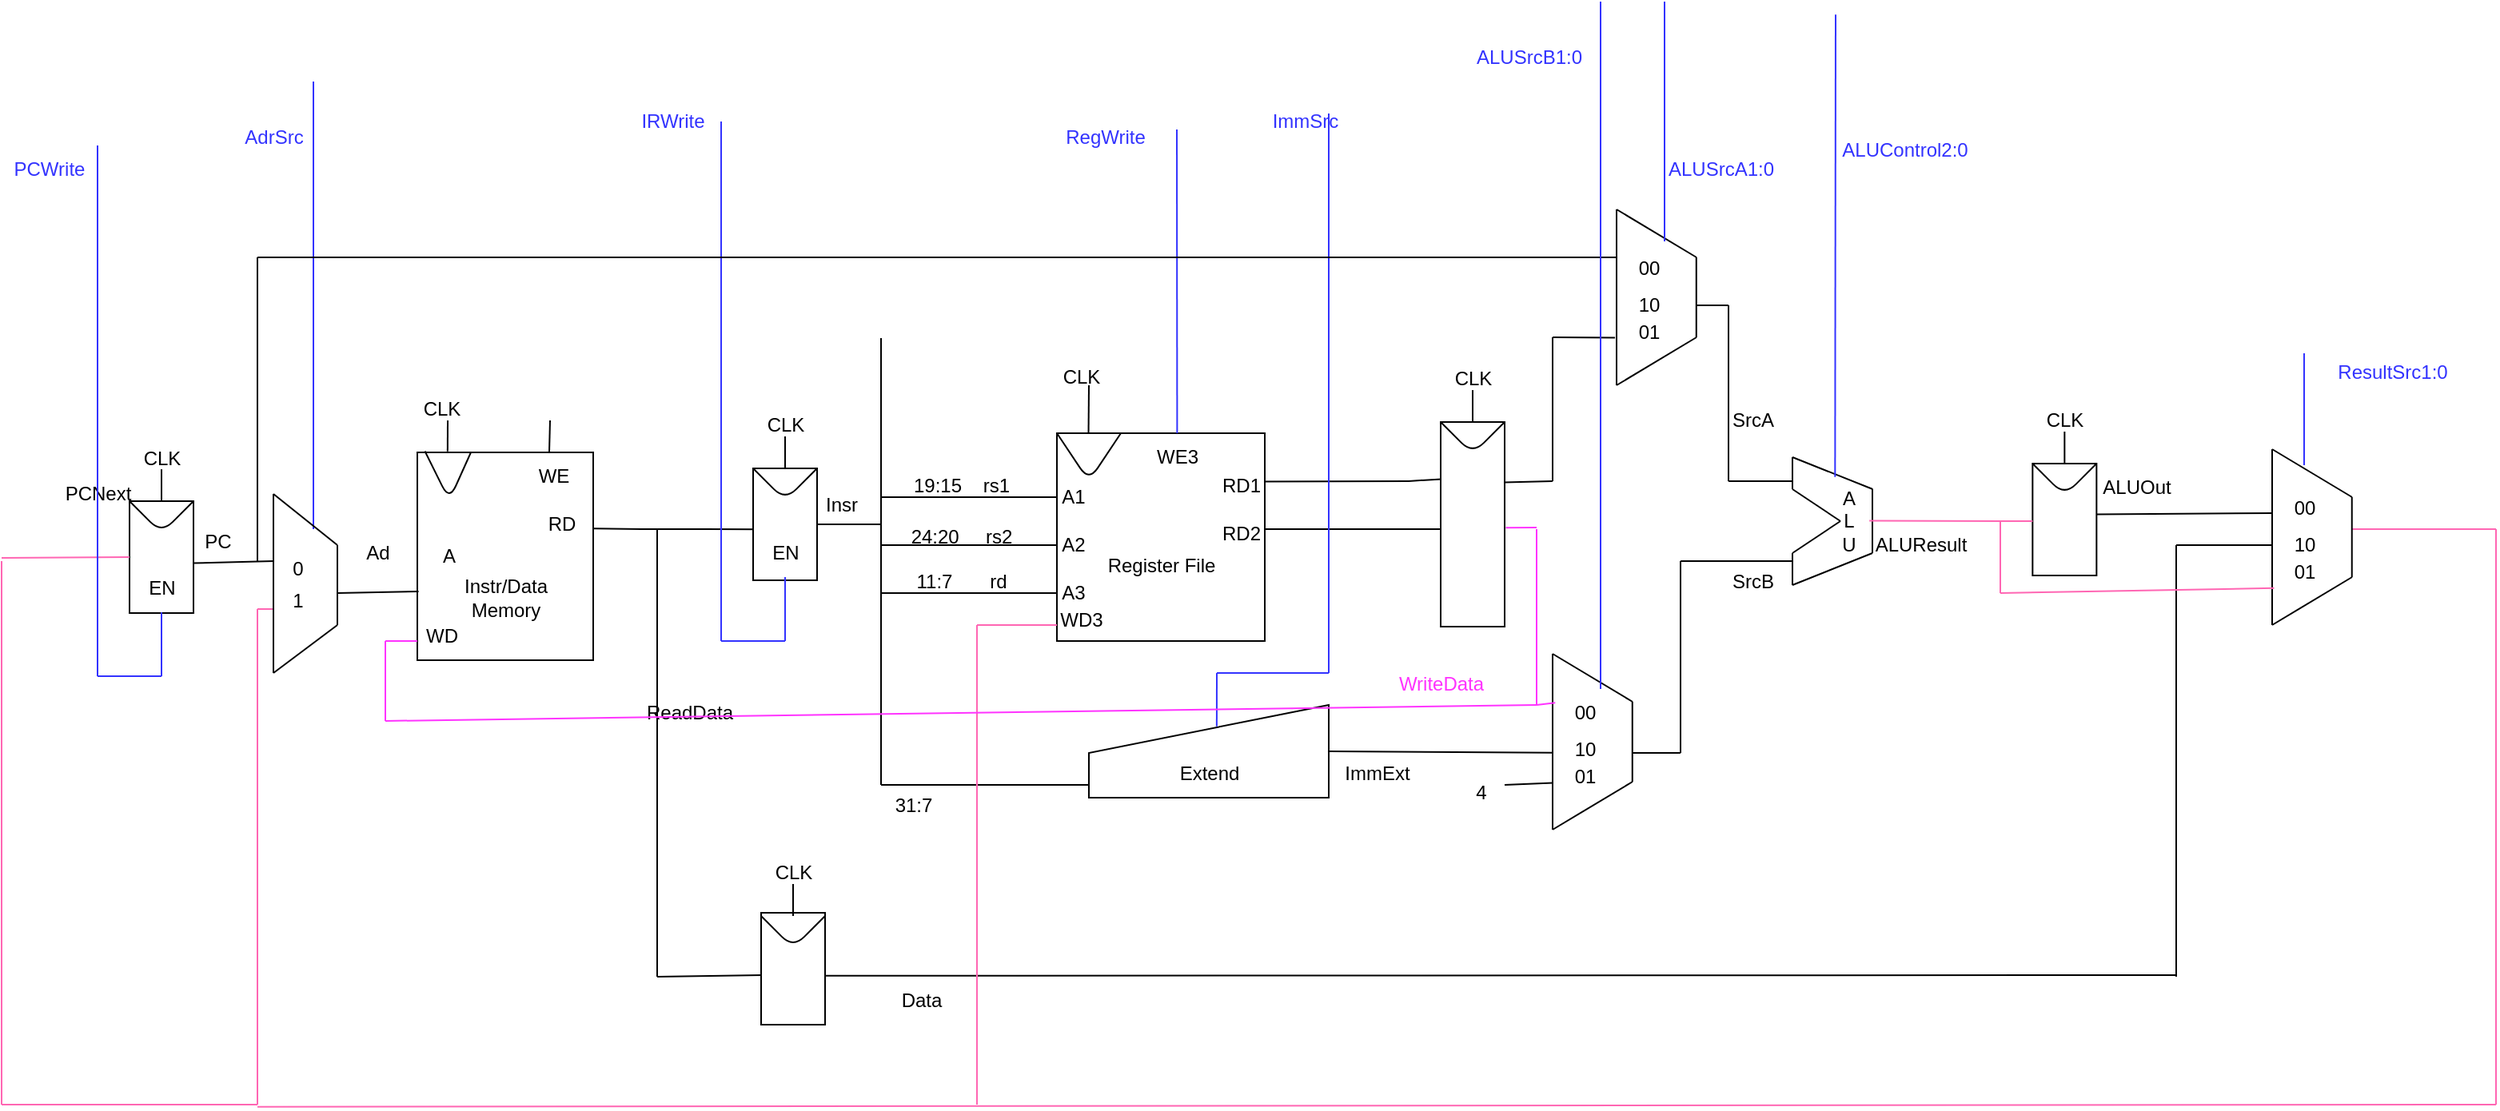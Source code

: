 <mxfile>
    <diagram id="Dt0hZbPaQ6XRZD3gzdZd" name="Page-1">
        <mxGraphModel dx="1212" dy="264" grid="1" gridSize="10" guides="1" tooltips="1" connect="1" arrows="1" fold="1" page="1" pageScale="1" pageWidth="850" pageHeight="1100" math="0" shadow="0" adaptiveColors="auto">
            <root>
                <mxCell id="0"/>
                <mxCell id="1" parent="0"/>
                <mxCell id="107" value="" style="endArrow=none;html=1;" edge="1" parent="1">
                    <mxGeometry width="50" height="50" relative="1" as="geometry">
                        <mxPoint x="350" y="640" as="sourcePoint"/>
                        <mxPoint x="350" y="360.47" as="targetPoint"/>
                    </mxGeometry>
                </mxCell>
                <mxCell id="33" value="" style="whiteSpace=wrap;html=1;aspect=fixed;container=0;" vertex="1" parent="1">
                    <mxGeometry x="460" y="420" width="130" height="130" as="geometry"/>
                </mxCell>
                <mxCell id="35" value="" style="endArrow=none;html=1;" edge="1" parent="1" source="33">
                    <mxGeometry width="50" height="50" relative="1" as="geometry">
                        <mxPoint x="450" y="470" as="sourcePoint"/>
                        <mxPoint x="500" y="420" as="targetPoint"/>
                    </mxGeometry>
                </mxCell>
                <mxCell id="36" value="" style="endArrow=none;html=1;exitX=0;exitY=0;exitDx=0;exitDy=0;" edge="1" parent="1" source="33">
                    <mxGeometry width="50" height="50" relative="1" as="geometry">
                        <mxPoint x="510" y="370" as="sourcePoint"/>
                        <mxPoint x="500" y="420" as="targetPoint"/>
                        <Array as="points">
                            <mxPoint x="480" y="450"/>
                        </Array>
                    </mxGeometry>
                </mxCell>
                <mxCell id="38" value="" style="endArrow=none;html=1;entryX=0.152;entryY=-0.001;entryDx=0;entryDy=0;entryPerimeter=0;" edge="1" parent="1" target="33">
                    <mxGeometry width="50" height="50" relative="1" as="geometry">
                        <mxPoint x="480" y="390" as="sourcePoint"/>
                        <mxPoint x="480" y="410" as="targetPoint"/>
                    </mxGeometry>
                </mxCell>
                <mxCell id="39" value="CLK" style="text;html=1;align=center;verticalAlign=middle;resizable=0;points=[];autosize=1;strokeColor=none;fillColor=none;container=0;" vertex="1" parent="1">
                    <mxGeometry x="450" y="370" width="50" height="30" as="geometry"/>
                </mxCell>
                <mxCell id="40" value="WE3" style="text;html=1;align=center;verticalAlign=middle;resizable=0;points=[];autosize=1;strokeColor=none;fillColor=none;container=0;" vertex="1" parent="1">
                    <mxGeometry x="510" y="420" width="50" height="30" as="geometry"/>
                </mxCell>
                <mxCell id="41" value="" style="endArrow=none;html=1;exitX=0.504;exitY=0;exitDx=0;exitDy=0;exitPerimeter=0;strokeColor=#3333FF;" edge="1" parent="1" source="40">
                    <mxGeometry width="50" height="50" relative="1" as="geometry">
                        <mxPoint x="530" y="440" as="sourcePoint"/>
                        <mxPoint x="535" y="230" as="targetPoint"/>
                    </mxGeometry>
                </mxCell>
                <mxCell id="42" value="" style="endArrow=none;html=1;entryX=0;entryY=0.523;entryDx=0;entryDy=0;entryPerimeter=0;" edge="1" parent="1" target="147">
                    <mxGeometry width="50" height="50" relative="1" as="geometry">
                        <mxPoint x="590" y="480" as="sourcePoint"/>
                        <mxPoint x="610" y="480" as="targetPoint"/>
                    </mxGeometry>
                </mxCell>
                <mxCell id="43" value="" style="endArrow=none;html=1;entryX=0.998;entryY=0.233;entryDx=0;entryDy=0;entryPerimeter=0;" edge="1" parent="1" target="33">
                    <mxGeometry width="50" height="50" relative="1" as="geometry">
                        <mxPoint x="680" y="450" as="sourcePoint"/>
                        <mxPoint x="580" y="430" as="targetPoint"/>
                    </mxGeometry>
                </mxCell>
                <mxCell id="44" value="RD1" style="text;html=1;align=center;verticalAlign=middle;resizable=0;points=[];autosize=1;strokeColor=none;fillColor=none;container=0;" vertex="1" parent="1">
                    <mxGeometry x="550" y="438" width="50" height="30" as="geometry"/>
                </mxCell>
                <mxCell id="45" value="RD2" style="text;html=1;align=center;verticalAlign=middle;resizable=0;points=[];autosize=1;strokeColor=none;fillColor=none;container=0;" vertex="1" parent="1">
                    <mxGeometry x="550" y="468" width="50" height="30" as="geometry"/>
                </mxCell>
                <mxCell id="46" value="Register File" style="text;html=1;align=center;verticalAlign=middle;resizable=0;points=[];autosize=1;strokeColor=none;fillColor=none;container=0;" vertex="1" parent="1">
                    <mxGeometry x="480" y="488" width="90" height="30" as="geometry"/>
                </mxCell>
                <mxCell id="47" value="" style="endArrow=none;html=1;entryX=-0.002;entryY=0.308;entryDx=0;entryDy=0;entryPerimeter=0;" edge="1" parent="1" target="33">
                    <mxGeometry width="50" height="50" relative="1" as="geometry">
                        <mxPoint x="350" y="460" as="sourcePoint"/>
                        <mxPoint x="450" y="470" as="targetPoint"/>
                    </mxGeometry>
                </mxCell>
                <mxCell id="48" value="" style="endArrow=none;html=1;" edge="1" parent="1">
                    <mxGeometry width="50" height="50" relative="1" as="geometry">
                        <mxPoint x="350" y="490" as="sourcePoint"/>
                        <mxPoint x="460" y="490" as="targetPoint"/>
                    </mxGeometry>
                </mxCell>
                <mxCell id="49" value="" style="endArrow=none;html=1;entryX=0;entryY=0.769;entryDx=0;entryDy=0;entryPerimeter=0;" edge="1" parent="1" target="33">
                    <mxGeometry width="50" height="50" relative="1" as="geometry">
                        <mxPoint x="350" y="520" as="sourcePoint"/>
                        <mxPoint x="450" y="470" as="targetPoint"/>
                    </mxGeometry>
                </mxCell>
                <mxCell id="50" value="" style="endArrow=none;html=1;strokeColor=#FF66B3;" edge="1" parent="1">
                    <mxGeometry width="50" height="50" relative="1" as="geometry">
                        <mxPoint x="410" y="540" as="sourcePoint"/>
                        <mxPoint x="460" y="540" as="targetPoint"/>
                    </mxGeometry>
                </mxCell>
                <mxCell id="51" value="A1" style="text;html=1;align=center;verticalAlign=middle;resizable=0;points=[];autosize=1;strokeColor=none;fillColor=none;container=0;" vertex="1" parent="1">
                    <mxGeometry x="450" y="445" width="40" height="30" as="geometry"/>
                </mxCell>
                <mxCell id="52" value="A2" style="text;html=1;align=center;verticalAlign=middle;resizable=0;points=[];autosize=1;strokeColor=none;fillColor=none;container=0;" vertex="1" parent="1">
                    <mxGeometry x="450" y="475" width="40" height="30" as="geometry"/>
                </mxCell>
                <mxCell id="53" value="A3" style="text;html=1;align=center;verticalAlign=middle;resizable=0;points=[];autosize=1;strokeColor=none;fillColor=none;container=0;" vertex="1" parent="1">
                    <mxGeometry x="450" y="505" width="40" height="30" as="geometry"/>
                </mxCell>
                <mxCell id="54" value="WD3" style="text;html=1;align=center;verticalAlign=middle;resizable=0;points=[];autosize=1;strokeColor=none;fillColor=none;container=0;" vertex="1" parent="1">
                    <mxGeometry x="450" y="522" width="50" height="30" as="geometry"/>
                </mxCell>
                <mxCell id="130" value="19:15&amp;nbsp; &amp;nbsp; rs1" style="text;html=1;align=center;verticalAlign=middle;resizable=0;points=[];autosize=1;strokeColor=none;fillColor=none;" vertex="1" parent="1">
                    <mxGeometry x="360" y="438" width="80" height="30" as="geometry"/>
                </mxCell>
                <mxCell id="134" value="" style="endArrow=none;html=1;" edge="1" parent="1">
                    <mxGeometry width="50" height="50" relative="1" as="geometry">
                        <mxPoint x="350" y="640" as="sourcePoint"/>
                        <mxPoint x="480" y="640" as="targetPoint"/>
                    </mxGeometry>
                </mxCell>
                <mxCell id="135" value="31:7" style="text;html=1;align=center;verticalAlign=middle;resizable=0;points=[];autosize=1;strokeColor=none;fillColor=none;" vertex="1" parent="1">
                    <mxGeometry x="345" y="638" width="50" height="30" as="geometry"/>
                </mxCell>
                <mxCell id="136" value="" style="shape=manualInput;whiteSpace=wrap;html=1;" vertex="1" parent="1">
                    <mxGeometry x="480" y="590" width="150" height="58" as="geometry"/>
                </mxCell>
                <mxCell id="137" value="Extend" style="text;html=1;align=center;verticalAlign=middle;resizable=0;points=[];autosize=1;strokeColor=none;fillColor=none;" vertex="1" parent="1">
                    <mxGeometry x="525" y="618" width="60" height="30" as="geometry"/>
                </mxCell>
                <mxCell id="138" value="" style="endArrow=none;html=1;exitX=0.533;exitY=0.231;exitDx=0;exitDy=0;exitPerimeter=0;strokeColor=#3333FF;" edge="1" parent="1" source="136">
                    <mxGeometry width="50" height="50" relative="1" as="geometry">
                        <mxPoint x="580" y="640" as="sourcePoint"/>
                        <mxPoint x="560" y="570" as="targetPoint"/>
                    </mxGeometry>
                </mxCell>
                <mxCell id="139" value="" style="endArrow=none;html=1;strokeColor=#3333FF;" edge="1" parent="1">
                    <mxGeometry width="50" height="50" relative="1" as="geometry">
                        <mxPoint x="560" y="570" as="sourcePoint"/>
                        <mxPoint x="630" y="570" as="targetPoint"/>
                    </mxGeometry>
                </mxCell>
                <mxCell id="140" value="" style="endArrow=none;html=1;strokeColor=#3333FF;" edge="1" parent="1">
                    <mxGeometry width="50" height="50" relative="1" as="geometry">
                        <mxPoint x="630" y="570" as="sourcePoint"/>
                        <mxPoint x="630" y="220" as="targetPoint"/>
                    </mxGeometry>
                </mxCell>
                <mxCell id="141" value="&lt;font style=&quot;color: rgb(51, 51, 255);&quot;&gt;ImmSrc&lt;/font&gt;" style="text;html=1;align=center;verticalAlign=middle;resizable=0;points=[];autosize=1;strokeColor=none;fillColor=none;" vertex="1" parent="1">
                    <mxGeometry x="585" y="210" width="60" height="30" as="geometry"/>
                </mxCell>
                <mxCell id="142" value="" style="endArrow=none;html=1;entryX=1;entryY=0.5;entryDx=0;entryDy=0;exitX=0.003;exitY=0.562;exitDx=0;exitDy=0;exitPerimeter=0;" edge="1" parent="1" source="269" target="136">
                    <mxGeometry width="50" height="50" relative="1" as="geometry">
                        <mxPoint x="740" y="620" as="sourcePoint"/>
                        <mxPoint x="620" y="600" as="targetPoint"/>
                    </mxGeometry>
                </mxCell>
                <mxCell id="143" value="ImmExt" style="text;html=1;align=center;verticalAlign=middle;resizable=0;points=[];autosize=1;strokeColor=none;fillColor=none;" vertex="1" parent="1">
                    <mxGeometry x="630" y="618" width="60" height="30" as="geometry"/>
                </mxCell>
                <mxCell id="103" value="" style="endArrow=none;html=1;" edge="1" parent="1">
                    <mxGeometry width="50" height="50" relative="1" as="geometry">
                        <mxPoint x="200" y="480" as="sourcePoint"/>
                        <mxPoint x="240" y="480" as="targetPoint"/>
                    </mxGeometry>
                </mxCell>
                <mxCell id="155" value="" style="endArrow=none;html=1;" edge="1" parent="1">
                    <mxGeometry width="50" height="50" relative="1" as="geometry">
                        <mxPoint x="850" y="620" as="sourcePoint"/>
                        <mxPoint x="850" y="500" as="targetPoint"/>
                    </mxGeometry>
                </mxCell>
                <mxCell id="156" value="" style="endArrow=none;html=1;" edge="1" parent="1">
                    <mxGeometry width="50" height="50" relative="1" as="geometry">
                        <mxPoint x="850" y="500" as="sourcePoint"/>
                        <mxPoint x="920" y="500" as="targetPoint"/>
                    </mxGeometry>
                </mxCell>
                <mxCell id="157" value="SrcB" style="text;html=1;align=center;verticalAlign=middle;resizable=0;points=[];autosize=1;strokeColor=none;fillColor=none;" vertex="1" parent="1">
                    <mxGeometry x="870" y="498" width="50" height="30" as="geometry"/>
                </mxCell>
                <mxCell id="158" value="SrcA" style="text;html=1;align=center;verticalAlign=middle;resizable=0;points=[];autosize=1;strokeColor=none;fillColor=none;" vertex="1" parent="1">
                    <mxGeometry x="870" y="397" width="50" height="30" as="geometry"/>
                </mxCell>
                <mxCell id="168" value="" style="group" vertex="1" connectable="0" parent="1">
                    <mxGeometry x="920" y="435" width="50.178" height="80" as="geometry"/>
                </mxCell>
                <mxCell id="159" value="" style="endArrow=none;html=1;" edge="1" parent="168">
                    <mxGeometry width="50" height="50" relative="1" as="geometry">
                        <mxPoint y="20" as="sourcePoint"/>
                        <mxPoint as="targetPoint"/>
                    </mxGeometry>
                </mxCell>
                <mxCell id="160" value="" style="endArrow=none;html=1;" edge="1" parent="168">
                    <mxGeometry width="50" height="50" relative="1" as="geometry">
                        <mxPoint y="80" as="sourcePoint"/>
                        <mxPoint y="60" as="targetPoint"/>
                    </mxGeometry>
                </mxCell>
                <mxCell id="162" value="" style="endArrow=none;html=1;" edge="1" parent="168">
                    <mxGeometry width="50" height="50" relative="1" as="geometry">
                        <mxPoint x="30" y="40" as="sourcePoint"/>
                        <mxPoint y="20" as="targetPoint"/>
                    </mxGeometry>
                </mxCell>
                <mxCell id="163" value="" style="endArrow=none;html=1;" edge="1" parent="168">
                    <mxGeometry width="50" height="50" relative="1" as="geometry">
                        <mxPoint y="60" as="sourcePoint"/>
                        <mxPoint x="30" y="40" as="targetPoint"/>
                    </mxGeometry>
                </mxCell>
                <mxCell id="164" value="" style="endArrow=none;html=1;" edge="1" parent="168">
                    <mxGeometry width="50" height="50" relative="1" as="geometry">
                        <mxPoint x="50" y="60" as="sourcePoint"/>
                        <mxPoint x="50" y="20" as="targetPoint"/>
                    </mxGeometry>
                </mxCell>
                <mxCell id="165" value="" style="endArrow=none;html=1;" edge="1" parent="168">
                    <mxGeometry width="50" height="50" relative="1" as="geometry">
                        <mxPoint as="sourcePoint"/>
                        <mxPoint x="50.178" y="20" as="targetPoint"/>
                    </mxGeometry>
                </mxCell>
                <mxCell id="166" value="" style="endArrow=none;html=1;" edge="1" parent="168">
                    <mxGeometry width="50" height="50" relative="1" as="geometry">
                        <mxPoint y="80" as="sourcePoint"/>
                        <mxPoint x="50" y="60" as="targetPoint"/>
                    </mxGeometry>
                </mxCell>
                <mxCell id="167" value="A&lt;div&gt;L&lt;/div&gt;&lt;div&gt;U&lt;/div&gt;" style="text;html=1;align=center;verticalAlign=middle;resizable=0;points=[];autosize=1;strokeColor=none;fillColor=none;" vertex="1" parent="168">
                    <mxGeometry x="20" y="10" width="30" height="60" as="geometry"/>
                </mxCell>
                <mxCell id="169" value="" style="endArrow=none;html=1;exitX=0.936;exitY=0.496;exitDx=0;exitDy=0;exitPerimeter=0;strokeColor=#FF66B3;" edge="1" parent="1" source="167">
                    <mxGeometry width="50" height="50" relative="1" as="geometry">
                        <mxPoint x="960" y="510" as="sourcePoint"/>
                        <mxPoint x="1050" y="475" as="targetPoint"/>
                    </mxGeometry>
                </mxCell>
                <mxCell id="170" value="ALUResult" style="text;html=1;align=center;verticalAlign=middle;resizable=0;points=[];autosize=1;strokeColor=none;fillColor=none;" vertex="1" parent="1">
                    <mxGeometry x="960" y="475" width="80" height="30" as="geometry"/>
                </mxCell>
                <mxCell id="172" value="" style="rounded=0;whiteSpace=wrap;html=1;" vertex="1" parent="1">
                    <mxGeometry x="1070.18" y="439" width="40" height="70" as="geometry"/>
                </mxCell>
                <mxCell id="173" value="" style="endArrow=none;html=1;exitX=0;exitY=0;exitDx=0;exitDy=0;entryX=1;entryY=0;entryDx=0;entryDy=0;" edge="1" parent="1" source="172" target="172">
                    <mxGeometry width="50" height="50" relative="1" as="geometry">
                        <mxPoint x="1080.18" y="449" as="sourcePoint"/>
                        <mxPoint x="1130.18" y="399" as="targetPoint"/>
                        <Array as="points">
                            <mxPoint x="1090.18" y="459"/>
                        </Array>
                    </mxGeometry>
                </mxCell>
                <mxCell id="174" value="" style="endArrow=none;html=1;entryX=0.5;entryY=0;entryDx=0;entryDy=0;" edge="1" parent="1" target="172">
                    <mxGeometry width="50" height="50" relative="1" as="geometry">
                        <mxPoint x="1090.18" y="419" as="sourcePoint"/>
                        <mxPoint x="1070.18" y="419" as="targetPoint"/>
                    </mxGeometry>
                </mxCell>
                <mxCell id="175" value="CLK" style="text;html=1;align=center;verticalAlign=middle;resizable=0;points=[];autosize=1;strokeColor=none;fillColor=none;" vertex="1" parent="1">
                    <mxGeometry x="1065.18" y="397" width="50" height="30" as="geometry"/>
                </mxCell>
                <mxCell id="176" value="" style="endArrow=none;html=1;entryX=0.016;entryY=0.533;entryDx=0;entryDy=0;entryPerimeter=0;strokeColor=#FF66B3;" edge="1" parent="1">
                    <mxGeometry width="50" height="50" relative="1" as="geometry">
                        <mxPoint x="1048" y="475" as="sourcePoint"/>
                        <mxPoint x="1070.18" y="474.99" as="targetPoint"/>
                    </mxGeometry>
                </mxCell>
                <mxCell id="177" value="" style="endArrow=none;html=1;exitX=1.008;exitY=0.453;exitDx=0;exitDy=0;exitPerimeter=0;" edge="1" parent="1" source="172">
                    <mxGeometry width="50" height="50" relative="1" as="geometry">
                        <mxPoint x="1050" y="530" as="sourcePoint"/>
                        <mxPoint x="1220" y="470" as="targetPoint"/>
                    </mxGeometry>
                </mxCell>
                <mxCell id="178" value="ALUOut" style="text;html=1;align=center;verticalAlign=middle;resizable=0;points=[];autosize=1;strokeColor=none;fillColor=none;" vertex="1" parent="1">
                    <mxGeometry x="1100" y="439" width="70" height="30" as="geometry"/>
                </mxCell>
                <mxCell id="2" value="" style="rounded=0;whiteSpace=wrap;html=1;" vertex="1" parent="1">
                    <mxGeometry x="60" y="432" width="110" height="130" as="geometry"/>
                </mxCell>
                <mxCell id="14" value="WD" style="text;html=1;align=center;verticalAlign=middle;resizable=0;points=[];autosize=1;strokeColor=none;fillColor=none;" vertex="1" parent="1">
                    <mxGeometry x="55" y="532" width="40" height="30" as="geometry"/>
                </mxCell>
                <mxCell id="5" value="" style="endArrow=none;html=1;exitX=0.043;exitY=-0.006;exitDx=0;exitDy=0;entryX=0.304;entryY=0.001;entryDx=0;entryDy=0;exitPerimeter=0;entryPerimeter=0;" edge="1" parent="1" source="2" target="2">
                    <mxGeometry width="50" height="50" relative="1" as="geometry">
                        <mxPoint x="110" y="512" as="sourcePoint"/>
                        <mxPoint x="160" y="462" as="targetPoint"/>
                        <Array as="points">
                            <mxPoint x="80" y="462"/>
                        </Array>
                    </mxGeometry>
                </mxCell>
                <mxCell id="22" value="" style="rounded=0;whiteSpace=wrap;html=1;" vertex="1" parent="1">
                    <mxGeometry x="-120" y="462.5" width="40" height="70" as="geometry"/>
                </mxCell>
                <mxCell id="23" value="" style="endArrow=none;html=1;exitX=0;exitY=0;exitDx=0;exitDy=0;entryX=1;entryY=0;entryDx=0;entryDy=0;" edge="1" parent="1" source="22" target="22">
                    <mxGeometry width="50" height="50" relative="1" as="geometry">
                        <mxPoint x="-110" y="472.5" as="sourcePoint"/>
                        <mxPoint x="-60" y="422.5" as="targetPoint"/>
                        <Array as="points">
                            <mxPoint x="-100" y="482.5"/>
                        </Array>
                    </mxGeometry>
                </mxCell>
                <mxCell id="24" value="" style="endArrow=none;html=1;entryX=0.5;entryY=0;entryDx=0;entryDy=0;" edge="1" parent="1" target="22">
                    <mxGeometry width="50" height="50" relative="1" as="geometry">
                        <mxPoint x="-100" y="442.5" as="sourcePoint"/>
                        <mxPoint x="-120" y="442.5" as="targetPoint"/>
                    </mxGeometry>
                </mxCell>
                <mxCell id="25" value="CLK" style="text;html=1;align=center;verticalAlign=middle;resizable=0;points=[];autosize=1;strokeColor=none;fillColor=none;" vertex="1" parent="1">
                    <mxGeometry x="-125" y="420.5" width="50" height="30" as="geometry"/>
                </mxCell>
                <mxCell id="28" value="" style="endArrow=none;html=1;entryX=0;entryY=0.5;entryDx=0;entryDy=0;strokeColor=#FF66B3;" edge="1" parent="1" target="22">
                    <mxGeometry width="50" height="50" relative="1" as="geometry">
                        <mxPoint x="-200" y="498" as="sourcePoint"/>
                        <mxPoint x="-120" y="442.5" as="targetPoint"/>
                    </mxGeometry>
                </mxCell>
                <mxCell id="29" value="PCNext" style="text;html=1;align=center;verticalAlign=middle;resizable=0;points=[];autosize=1;strokeColor=none;fillColor=none;" vertex="1" parent="1">
                    <mxGeometry x="-170" y="442.5" width="60" height="30" as="geometry"/>
                </mxCell>
                <mxCell id="30" value="" style="endArrow=none;html=1;exitX=0.128;exitY=0.96;exitDx=0;exitDy=0;exitPerimeter=0;" edge="1" parent="1" source="31">
                    <mxGeometry width="50" height="50" relative="1" as="geometry">
                        <mxPoint x="-140" y="512.5" as="sourcePoint"/>
                        <mxPoint x="-30" y="500" as="targetPoint"/>
                    </mxGeometry>
                </mxCell>
                <mxCell id="31" value="PC" style="text;html=1;align=center;verticalAlign=middle;resizable=0;points=[];autosize=1;strokeColor=none;fillColor=none;" vertex="1" parent="1">
                    <mxGeometry x="-85" y="472.5" width="40" height="30" as="geometry"/>
                </mxCell>
                <mxCell id="6" value="" style="endArrow=none;html=1;exitX=0.172;exitY=-0.005;exitDx=0;exitDy=0;exitPerimeter=0;" edge="1" parent="1" source="2">
                    <mxGeometry width="50" height="50" relative="1" as="geometry">
                        <mxPoint x="110" y="472" as="sourcePoint"/>
                        <mxPoint x="79" y="412" as="targetPoint"/>
                    </mxGeometry>
                </mxCell>
                <mxCell id="7" value="CLK" style="text;html=1;align=center;verticalAlign=middle;resizable=0;points=[];autosize=1;strokeColor=none;fillColor=none;" vertex="1" parent="1">
                    <mxGeometry x="50" y="390" width="50" height="30" as="geometry"/>
                </mxCell>
                <mxCell id="10" value="" style="endArrow=none;html=1;exitX=0.007;exitY=0.669;exitDx=0;exitDy=0;exitPerimeter=0;" edge="1" parent="1" source="2">
                    <mxGeometry width="50" height="50" relative="1" as="geometry">
                        <mxPoint x="71" y="500" as="sourcePoint"/>
                        <mxPoint x="10" y="520" as="targetPoint"/>
                    </mxGeometry>
                </mxCell>
                <mxCell id="12" value="A" style="text;html=1;align=center;verticalAlign=middle;whiteSpace=wrap;rounded=0;" vertex="1" parent="1">
                    <mxGeometry x="50" y="482" width="60" height="30" as="geometry"/>
                </mxCell>
                <mxCell id="13" value="Instr/Data&lt;div&gt;Memory&lt;/div&gt;" style="text;html=1;align=center;verticalAlign=middle;resizable=0;points=[];autosize=1;strokeColor=none;fillColor=none;" vertex="1" parent="1">
                    <mxGeometry x="75" y="502.5" width="80" height="40" as="geometry"/>
                </mxCell>
                <mxCell id="15" value="" style="endArrow=none;html=1;strokeColor=#FF33FF;" edge="1" parent="1">
                    <mxGeometry width="50" height="50" relative="1" as="geometry">
                        <mxPoint x="60" y="550" as="sourcePoint"/>
                        <mxPoint x="40" y="550" as="targetPoint"/>
                    </mxGeometry>
                </mxCell>
                <mxCell id="16" value="RD" style="text;html=1;align=center;verticalAlign=middle;resizable=0;points=[];autosize=1;strokeColor=none;fillColor=none;" vertex="1" parent="1">
                    <mxGeometry x="130" y="462" width="40" height="30" as="geometry"/>
                </mxCell>
                <mxCell id="17" value="" style="endArrow=none;html=1;entryX=1.009;entryY=0.586;entryDx=0;entryDy=0;entryPerimeter=0;" edge="1" parent="1" target="16">
                    <mxGeometry width="50" height="50" relative="1" as="geometry">
                        <mxPoint x="200" y="480" as="sourcePoint"/>
                        <mxPoint x="130" y="482" as="targetPoint"/>
                    </mxGeometry>
                </mxCell>
                <mxCell id="18" value="" style="endArrow=none;html=1;entryX=0.75;entryY=0;entryDx=0;entryDy=0;" edge="1" parent="1" target="2">
                    <mxGeometry width="50" height="50" relative="1" as="geometry">
                        <mxPoint x="143" y="412" as="sourcePoint"/>
                        <mxPoint x="130" y="422" as="targetPoint"/>
                    </mxGeometry>
                </mxCell>
                <mxCell id="19" value="WE" style="text;html=1;align=center;verticalAlign=middle;resizable=0;points=[];autosize=1;strokeColor=none;fillColor=none;" vertex="1" parent="1">
                    <mxGeometry x="125" y="432" width="40" height="30" as="geometry"/>
                </mxCell>
                <mxCell id="190" value="" style="endArrow=none;html=1;strokeColor=#FF66B3;" edge="1" parent="1">
                    <mxGeometry width="50" height="50" relative="1" as="geometry">
                        <mxPoint x="-40" y="841.333" as="sourcePoint"/>
                        <mxPoint x="1360" y="840" as="targetPoint"/>
                    </mxGeometry>
                </mxCell>
                <mxCell id="191" value="" style="endArrow=none;html=1;strokeColor=#FF66B3;" edge="1" parent="1">
                    <mxGeometry width="50" height="50" relative="1" as="geometry">
                        <mxPoint x="-40" y="840" as="sourcePoint"/>
                        <mxPoint x="-40" y="530" as="targetPoint"/>
                    </mxGeometry>
                </mxCell>
                <mxCell id="192" value="" style="endArrow=none;html=1;strokeColor=#FF66B3;" edge="1" parent="1">
                    <mxGeometry width="50" height="50" relative="1" as="geometry">
                        <mxPoint x="-40" y="530" as="sourcePoint"/>
                        <mxPoint x="-30" y="530" as="targetPoint"/>
                    </mxGeometry>
                </mxCell>
                <mxCell id="193" value="Ad" style="text;html=1;align=center;verticalAlign=middle;resizable=0;points=[];autosize=1;strokeColor=none;fillColor=none;" vertex="1" parent="1">
                    <mxGeometry x="15" y="480" width="40" height="30" as="geometry"/>
                </mxCell>
                <mxCell id="194" value="" style="endArrow=none;html=1;strokeColor=#3333FF;" edge="1" parent="1">
                    <mxGeometry width="50" height="50" relative="1" as="geometry">
                        <mxPoint x="-5" y="480" as="sourcePoint"/>
                        <mxPoint x="-5" y="200" as="targetPoint"/>
                    </mxGeometry>
                </mxCell>
                <mxCell id="197" value="&lt;font style=&quot;color: rgb(51, 51, 255);&quot;&gt;AdrSrc&lt;/font&gt;" style="text;html=1;align=center;verticalAlign=middle;resizable=0;points=[];autosize=1;strokeColor=none;fillColor=none;" vertex="1" parent="1">
                    <mxGeometry x="-60" y="220" width="60" height="30" as="geometry"/>
                </mxCell>
                <mxCell id="198" value="" style="endArrow=none;html=1;" edge="1" parent="1">
                    <mxGeometry width="50" height="50" relative="1" as="geometry">
                        <mxPoint x="210" y="760" as="sourcePoint"/>
                        <mxPoint x="210" y="480" as="targetPoint"/>
                    </mxGeometry>
                </mxCell>
                <mxCell id="199" value="ReadData" style="text;html=1;align=center;verticalAlign=middle;resizable=0;points=[];autosize=1;strokeColor=none;fillColor=none;" vertex="1" parent="1">
                    <mxGeometry x="190" y="580" width="80" height="30" as="geometry"/>
                </mxCell>
                <mxCell id="200" value="" style="endArrow=none;html=1;entryX=0.02;entryY=0.558;entryDx=0;entryDy=0;entryPerimeter=0;" edge="1" parent="1" target="201">
                    <mxGeometry width="50" height="50" relative="1" as="geometry">
                        <mxPoint x="210" y="760" as="sourcePoint"/>
                        <mxPoint x="250" y="630" as="targetPoint"/>
                    </mxGeometry>
                </mxCell>
                <mxCell id="201" value="" style="rounded=0;whiteSpace=wrap;html=1;" vertex="1" parent="1">
                    <mxGeometry x="275" y="720" width="40" height="70" as="geometry"/>
                </mxCell>
                <mxCell id="202" value="" style="endArrow=none;html=1;exitX=0;exitY=0;exitDx=0;exitDy=0;entryX=1;entryY=0;entryDx=0;entryDy=0;" edge="1" parent="1">
                    <mxGeometry width="50" height="50" relative="1" as="geometry">
                        <mxPoint x="275" y="722" as="sourcePoint"/>
                        <mxPoint x="315" y="722" as="targetPoint"/>
                        <Array as="points">
                            <mxPoint x="295" y="742"/>
                        </Array>
                    </mxGeometry>
                </mxCell>
                <mxCell id="84" value="CLK" style="text;html=1;align=center;verticalAlign=middle;resizable=0;points=[];autosize=1;strokeColor=none;fillColor=none;" vertex="1" parent="1">
                    <mxGeometry x="265" y="400" width="50" height="30" as="geometry"/>
                </mxCell>
                <mxCell id="81" value="" style="rounded=0;whiteSpace=wrap;html=1;" vertex="1" parent="1">
                    <mxGeometry x="270" y="442" width="40" height="70" as="geometry"/>
                </mxCell>
                <mxCell id="82" value="" style="endArrow=none;html=1;exitX=0;exitY=0;exitDx=0;exitDy=0;entryX=1;entryY=0;entryDx=0;entryDy=0;" edge="1" parent="1" source="81" target="81">
                    <mxGeometry width="50" height="50" relative="1" as="geometry">
                        <mxPoint x="280" y="452" as="sourcePoint"/>
                        <mxPoint x="330" y="402" as="targetPoint"/>
                        <Array as="points">
                            <mxPoint x="290" y="462"/>
                        </Array>
                    </mxGeometry>
                </mxCell>
                <mxCell id="83" value="" style="endArrow=none;html=1;entryX=0.5;entryY=0;entryDx=0;entryDy=0;" edge="1" parent="1" target="81">
                    <mxGeometry width="50" height="50" relative="1" as="geometry">
                        <mxPoint x="290" y="422" as="sourcePoint"/>
                        <mxPoint x="270" y="422" as="targetPoint"/>
                    </mxGeometry>
                </mxCell>
                <mxCell id="85" value="" style="endArrow=none;html=1;entryX=0.008;entryY=0.544;entryDx=0;entryDy=0;entryPerimeter=0;" edge="1" parent="1" target="81">
                    <mxGeometry width="50" height="50" relative="1" as="geometry">
                        <mxPoint x="240" y="480" as="sourcePoint"/>
                        <mxPoint x="270" y="422" as="targetPoint"/>
                    </mxGeometry>
                </mxCell>
                <mxCell id="87" value="" style="endArrow=none;html=1;exitX=1;exitY=0.5;exitDx=0;exitDy=0;" edge="1" parent="1" source="81">
                    <mxGeometry width="50" height="50" relative="1" as="geometry">
                        <mxPoint x="250" y="492" as="sourcePoint"/>
                        <mxPoint x="350" y="477" as="targetPoint"/>
                    </mxGeometry>
                </mxCell>
                <mxCell id="88" value="Insr" style="text;html=1;align=center;verticalAlign=middle;resizable=0;points=[];autosize=1;strokeColor=none;fillColor=none;" vertex="1" parent="1">
                    <mxGeometry x="305" y="450" width="40" height="30" as="geometry"/>
                </mxCell>
                <mxCell id="89" value="EN" style="text;html=1;align=center;verticalAlign=middle;resizable=0;points=[];autosize=1;strokeColor=none;fillColor=none;" vertex="1" parent="1">
                    <mxGeometry x="270" y="480" width="40" height="30" as="geometry"/>
                </mxCell>
                <mxCell id="92" value="" style="endArrow=none;html=1;strokeColor=#3333FF;" edge="1" parent="1">
                    <mxGeometry width="50" height="50" relative="1" as="geometry">
                        <mxPoint x="290" y="550" as="sourcePoint"/>
                        <mxPoint x="250" y="550" as="targetPoint"/>
                    </mxGeometry>
                </mxCell>
                <mxCell id="93" value="" style="endArrow=none;html=1;fillColor=#3399FF;strokeColor=#3333FF;" edge="1" parent="1">
                    <mxGeometry width="50" height="50" relative="1" as="geometry">
                        <mxPoint x="290" y="550" as="sourcePoint"/>
                        <mxPoint x="290" y="510" as="targetPoint"/>
                    </mxGeometry>
                </mxCell>
                <mxCell id="95" value="" style="endArrow=none;html=1;strokeColor=#3333FF;entryX=1;entryY=0.5;entryDx=0;entryDy=0;" edge="1" parent="1" target="100">
                    <mxGeometry width="50" height="50" relative="1" as="geometry">
                        <mxPoint x="250" y="550" as="sourcePoint"/>
                        <mxPoint x="250" y="420" as="targetPoint"/>
                    </mxGeometry>
                </mxCell>
                <mxCell id="100" value="&lt;font style=&quot;color: rgb(51, 51, 255);&quot;&gt;IRWrite&lt;/font&gt;" style="text;html=1;align=center;verticalAlign=middle;whiteSpace=wrap;rounded=0;" vertex="1" parent="1">
                    <mxGeometry x="190" y="210" width="60" height="30" as="geometry"/>
                </mxCell>
                <mxCell id="204" value="CLK" style="text;html=1;align=center;verticalAlign=middle;resizable=0;points=[];autosize=1;strokeColor=none;fillColor=none;" vertex="1" parent="1">
                    <mxGeometry x="270" y="680" width="50" height="30" as="geometry"/>
                </mxCell>
                <mxCell id="205" value="" style="endArrow=none;html=1;entryX=0.5;entryY=0;entryDx=0;entryDy=0;" edge="1" parent="1">
                    <mxGeometry width="50" height="50" relative="1" as="geometry">
                        <mxPoint x="295" y="702" as="sourcePoint"/>
                        <mxPoint x="295" y="722" as="targetPoint"/>
                    </mxGeometry>
                </mxCell>
                <mxCell id="206" value="" style="endArrow=none;html=1;exitX=1.003;exitY=0.563;exitDx=0;exitDy=0;exitPerimeter=0;" edge="1" parent="1" source="201">
                    <mxGeometry width="50" height="50" relative="1" as="geometry">
                        <mxPoint x="230" y="660" as="sourcePoint"/>
                        <mxPoint x="1160" y="759" as="targetPoint"/>
                    </mxGeometry>
                </mxCell>
                <mxCell id="207" value="Data" style="text;html=1;align=center;verticalAlign=middle;resizable=0;points=[];autosize=1;strokeColor=none;fillColor=none;" vertex="1" parent="1">
                    <mxGeometry x="350" y="760" width="50" height="30" as="geometry"/>
                </mxCell>
                <mxCell id="216" value="" style="endArrow=none;html=1;" edge="1" parent="1">
                    <mxGeometry width="50" height="50" relative="1" as="geometry">
                        <mxPoint x="1160" y="760" as="sourcePoint"/>
                        <mxPoint x="1160" y="490" as="targetPoint"/>
                    </mxGeometry>
                </mxCell>
                <mxCell id="217" value="" style="endArrow=none;html=1;" edge="1" parent="1">
                    <mxGeometry width="50" height="50" relative="1" as="geometry">
                        <mxPoint x="1160" y="490" as="sourcePoint"/>
                        <mxPoint x="1220" y="490" as="targetPoint"/>
                    </mxGeometry>
                </mxCell>
                <mxCell id="218" value="" style="endArrow=none;html=1;strokeColor=#FF66B3;" edge="1" parent="1">
                    <mxGeometry width="50" height="50" relative="1" as="geometry">
                        <mxPoint x="1360" y="480" as="sourcePoint"/>
                        <mxPoint x="1360" y="840" as="targetPoint"/>
                    </mxGeometry>
                </mxCell>
                <mxCell id="219" value="" style="endArrow=none;html=1;strokeColor=#FF66B3;" edge="1" parent="1">
                    <mxGeometry width="50" height="50" relative="1" as="geometry">
                        <mxPoint x="1270" y="480" as="sourcePoint"/>
                        <mxPoint x="1360" y="480" as="targetPoint"/>
                    </mxGeometry>
                </mxCell>
                <mxCell id="220" value="" style="endArrow=none;html=1;strokeColor=#3333FF;" edge="1" parent="1">
                    <mxGeometry width="50" height="50" relative="1" as="geometry">
                        <mxPoint x="1240" y="440" as="sourcePoint"/>
                        <mxPoint x="1240" y="370" as="targetPoint"/>
                    </mxGeometry>
                </mxCell>
                <mxCell id="222" value="&lt;font style=&quot;color: rgb(51, 51, 255);&quot;&gt;ResultSrc1:0&lt;/font&gt;" style="text;html=1;align=center;verticalAlign=middle;resizable=0;points=[];autosize=1;strokeColor=none;fillColor=none;" vertex="1" parent="1">
                    <mxGeometry x="1250" y="367" width="90" height="30" as="geometry"/>
                </mxCell>
                <mxCell id="223" value="&lt;font style=&quot;color: rgb(51, 51, 255);&quot;&gt;RegWrite&lt;/font&gt;" style="text;html=1;align=center;verticalAlign=middle;resizable=0;points=[];autosize=1;strokeColor=none;fillColor=none;" vertex="1" parent="1">
                    <mxGeometry x="455" y="220" width="70" height="30" as="geometry"/>
                </mxCell>
                <mxCell id="224" value="" style="endArrow=none;html=1;strokeColor=#FF66B3;shadow=0;" edge="1" parent="1">
                    <mxGeometry width="50" height="50" relative="1" as="geometry">
                        <mxPoint x="410" y="840" as="sourcePoint"/>
                        <mxPoint x="410" y="540" as="targetPoint"/>
                    </mxGeometry>
                </mxCell>
                <mxCell id="228" value="11:7&amp;nbsp; &amp;nbsp; &amp;nbsp; &amp;nbsp;rd" style="text;html=1;align=center;verticalAlign=middle;resizable=0;points=[];autosize=1;strokeColor=none;fillColor=none;" vertex="1" parent="1">
                    <mxGeometry x="360" y="498" width="80" height="30" as="geometry"/>
                </mxCell>
                <mxCell id="182" value="" style="endArrow=none;html=1;" edge="1" parent="1">
                    <mxGeometry width="50" height="50" relative="1" as="geometry">
                        <mxPoint x="10" y="540" as="sourcePoint"/>
                        <mxPoint x="10" y="490" as="targetPoint"/>
                        <Array as="points"/>
                    </mxGeometry>
                </mxCell>
                <mxCell id="183" value="" style="endArrow=none;html=1;" edge="1" parent="1">
                    <mxGeometry width="50" height="50" relative="1" as="geometry">
                        <mxPoint x="-30" y="458" as="sourcePoint"/>
                        <mxPoint x="10" y="490" as="targetPoint"/>
                    </mxGeometry>
                </mxCell>
                <mxCell id="184" value="" style="endArrow=none;html=1;" edge="1" parent="1">
                    <mxGeometry width="50" height="50" relative="1" as="geometry">
                        <mxPoint x="-30" y="570" as="sourcePoint"/>
                        <mxPoint x="10" y="540" as="targetPoint"/>
                    </mxGeometry>
                </mxCell>
                <mxCell id="185" value="" style="endArrow=none;html=1;" edge="1" parent="1">
                    <mxGeometry width="50" height="50" relative="1" as="geometry">
                        <mxPoint x="-30" y="570" as="sourcePoint"/>
                        <mxPoint x="-30" y="458" as="targetPoint"/>
                    </mxGeometry>
                </mxCell>
                <mxCell id="186" value="0" style="text;html=1;align=center;verticalAlign=middle;resizable=0;points=[];autosize=1;strokeColor=none;fillColor=none;" vertex="1" parent="1">
                    <mxGeometry x="-30" y="490" width="30" height="30" as="geometry"/>
                </mxCell>
                <mxCell id="187" value="1" style="text;html=1;align=center;verticalAlign=middle;resizable=0;points=[];autosize=1;strokeColor=none;fillColor=none;" vertex="1" parent="1">
                    <mxGeometry x="-30" y="510" width="30" height="30" as="geometry"/>
                </mxCell>
                <mxCell id="230" value="EN" style="text;html=1;align=center;verticalAlign=middle;resizable=0;points=[];autosize=1;strokeColor=none;fillColor=none;" vertex="1" parent="1">
                    <mxGeometry x="-120" y="502" width="40" height="30" as="geometry"/>
                </mxCell>
                <mxCell id="231" value="" style="endArrow=none;html=1;strokeColor=#3333FF;" edge="1" parent="1">
                    <mxGeometry width="50" height="50" relative="1" as="geometry">
                        <mxPoint x="-100" y="572" as="sourcePoint"/>
                        <mxPoint x="-140" y="572" as="targetPoint"/>
                    </mxGeometry>
                </mxCell>
                <mxCell id="232" value="" style="endArrow=none;html=1;fillColor=#3399FF;strokeColor=#3333FF;" edge="1" parent="1">
                    <mxGeometry width="50" height="50" relative="1" as="geometry">
                        <mxPoint x="-100" y="572" as="sourcePoint"/>
                        <mxPoint x="-100" y="532" as="targetPoint"/>
                    </mxGeometry>
                </mxCell>
                <mxCell id="233" value="" style="endArrow=none;html=1;strokeColor=#3333FF;" edge="1" parent="1">
                    <mxGeometry width="50" height="50" relative="1" as="geometry">
                        <mxPoint x="-140" y="572" as="sourcePoint"/>
                        <mxPoint x="-140" y="240" as="targetPoint"/>
                    </mxGeometry>
                </mxCell>
                <mxCell id="234" value="&lt;font style=&quot;color: rgb(51, 51, 255);&quot;&gt;PCWrite&lt;/font&gt;" style="text;html=1;align=center;verticalAlign=middle;whiteSpace=wrap;rounded=0;" vertex="1" parent="1">
                    <mxGeometry x="-200" y="240" width="60" height="30" as="geometry"/>
                </mxCell>
                <mxCell id="235" value="" style="endArrow=none;html=1;strokeColor=#FF66B3;" edge="1" parent="1">
                    <mxGeometry width="50" height="50" relative="1" as="geometry">
                        <mxPoint x="-40" y="840" as="sourcePoint"/>
                        <mxPoint x="-200" y="840" as="targetPoint"/>
                    </mxGeometry>
                </mxCell>
                <mxCell id="236" value="" style="endArrow=none;html=1;strokeColor=#FF66B3;" edge="1" parent="1">
                    <mxGeometry width="50" height="50" relative="1" as="geometry">
                        <mxPoint x="-200" y="840" as="sourcePoint"/>
                        <mxPoint x="-200" y="500" as="targetPoint"/>
                    </mxGeometry>
                </mxCell>
                <mxCell id="241" value="" style="endArrow=none;html=1;" edge="1" parent="1">
                    <mxGeometry width="50" height="50" relative="1" as="geometry">
                        <mxPoint x="-40" y="500" as="sourcePoint"/>
                        <mxPoint x="-40" y="310" as="targetPoint"/>
                    </mxGeometry>
                </mxCell>
                <mxCell id="242" value="" style="endArrow=none;html=1;" edge="1" parent="1">
                    <mxGeometry width="50" height="50" relative="1" as="geometry">
                        <mxPoint x="-40" y="310" as="sourcePoint"/>
                        <mxPoint x="810" y="310" as="targetPoint"/>
                    </mxGeometry>
                </mxCell>
                <mxCell id="243" value="" style="group" vertex="1" connectable="0" parent="1">
                    <mxGeometry x="1220" y="430" width="50" height="110" as="geometry"/>
                </mxCell>
                <mxCell id="209" value="" style="endArrow=none;html=1;" edge="1" parent="243">
                    <mxGeometry width="50" height="50" relative="1" as="geometry">
                        <mxPoint x="49.88" y="80" as="sourcePoint"/>
                        <mxPoint x="49.88" y="30" as="targetPoint"/>
                        <Array as="points">
                            <mxPoint x="49.88" y="80"/>
                        </Array>
                    </mxGeometry>
                </mxCell>
                <mxCell id="210" value="" style="endArrow=none;html=1;" edge="1" parent="243">
                    <mxGeometry width="50" height="50" relative="1" as="geometry">
                        <mxPoint as="sourcePoint"/>
                        <mxPoint x="50" y="30" as="targetPoint"/>
                    </mxGeometry>
                </mxCell>
                <mxCell id="211" value="" style="endArrow=none;html=1;" edge="1" parent="243">
                    <mxGeometry width="50" height="50" relative="1" as="geometry">
                        <mxPoint y="110" as="sourcePoint"/>
                        <mxPoint x="50" y="80" as="targetPoint"/>
                    </mxGeometry>
                </mxCell>
                <mxCell id="212" value="" style="endArrow=none;html=1;" edge="1" parent="243">
                    <mxGeometry width="50" height="50" relative="1" as="geometry">
                        <mxPoint y="110" as="sourcePoint"/>
                        <mxPoint as="targetPoint"/>
                    </mxGeometry>
                </mxCell>
                <mxCell id="213" value="00" style="text;html=1;align=center;verticalAlign=middle;resizable=0;points=[];autosize=1;strokeColor=none;fillColor=none;" vertex="1" parent="243">
                    <mxGeometry y="22" width="40" height="30" as="geometry"/>
                </mxCell>
                <mxCell id="214" value="01" style="text;html=1;align=center;verticalAlign=middle;resizable=0;points=[];autosize=1;strokeColor=none;fillColor=none;" vertex="1" parent="243">
                    <mxGeometry y="62" width="40" height="30" as="geometry"/>
                </mxCell>
                <mxCell id="215" value="10" style="text;html=1;align=center;verticalAlign=middle;resizable=0;points=[];autosize=1;strokeColor=none;fillColor=none;" vertex="1" parent="243">
                    <mxGeometry y="45" width="40" height="30" as="geometry"/>
                </mxCell>
                <mxCell id="244" value="" style="group" vertex="1" connectable="0" parent="1">
                    <mxGeometry x="810" y="280" width="50" height="110" as="geometry"/>
                </mxCell>
                <mxCell id="245" value="" style="endArrow=none;html=1;" edge="1" parent="244">
                    <mxGeometry width="50" height="50" relative="1" as="geometry">
                        <mxPoint x="49.88" y="80" as="sourcePoint"/>
                        <mxPoint x="49.88" y="30" as="targetPoint"/>
                        <Array as="points">
                            <mxPoint x="49.88" y="80"/>
                        </Array>
                    </mxGeometry>
                </mxCell>
                <mxCell id="246" value="" style="endArrow=none;html=1;" edge="1" parent="244">
                    <mxGeometry width="50" height="50" relative="1" as="geometry">
                        <mxPoint as="sourcePoint"/>
                        <mxPoint x="50" y="30" as="targetPoint"/>
                    </mxGeometry>
                </mxCell>
                <mxCell id="247" value="" style="endArrow=none;html=1;" edge="1" parent="244">
                    <mxGeometry width="50" height="50" relative="1" as="geometry">
                        <mxPoint y="110" as="sourcePoint"/>
                        <mxPoint x="50" y="80" as="targetPoint"/>
                    </mxGeometry>
                </mxCell>
                <mxCell id="248" value="" style="endArrow=none;html=1;" edge="1" parent="244">
                    <mxGeometry width="50" height="50" relative="1" as="geometry">
                        <mxPoint y="110" as="sourcePoint"/>
                        <mxPoint as="targetPoint"/>
                    </mxGeometry>
                </mxCell>
                <mxCell id="249" value="00" style="text;html=1;align=center;verticalAlign=middle;resizable=0;points=[];autosize=1;strokeColor=none;fillColor=none;" vertex="1" parent="244">
                    <mxGeometry y="22" width="40" height="30" as="geometry"/>
                </mxCell>
                <mxCell id="250" value="01" style="text;html=1;align=center;verticalAlign=middle;resizable=0;points=[];autosize=1;strokeColor=none;fillColor=none;" vertex="1" parent="244">
                    <mxGeometry y="62" width="40" height="30" as="geometry"/>
                </mxCell>
                <mxCell id="251" value="10" style="text;html=1;align=center;verticalAlign=middle;resizable=0;points=[];autosize=1;strokeColor=none;fillColor=none;" vertex="1" parent="244">
                    <mxGeometry y="45" width="40" height="30" as="geometry"/>
                </mxCell>
                <mxCell id="252" value="" style="endArrow=none;html=1;" edge="1" parent="1">
                    <mxGeometry width="50" height="50" relative="1" as="geometry">
                        <mxPoint x="770" y="450" as="sourcePoint"/>
                        <mxPoint x="770" y="360" as="targetPoint"/>
                    </mxGeometry>
                </mxCell>
                <mxCell id="253" value="" style="endArrow=none;html=1;entryX=-0.024;entryY=0.608;entryDx=0;entryDy=0;entryPerimeter=0;" edge="1" parent="1" target="250">
                    <mxGeometry width="50" height="50" relative="1" as="geometry">
                        <mxPoint x="770" y="360" as="sourcePoint"/>
                        <mxPoint x="820" y="310" as="targetPoint"/>
                    </mxGeometry>
                </mxCell>
                <mxCell id="254" value="" style="endArrow=none;html=1;" edge="1" parent="1">
                    <mxGeometry width="50" height="50" relative="1" as="geometry">
                        <mxPoint x="880" y="340" as="sourcePoint"/>
                        <mxPoint x="860" y="340" as="targetPoint"/>
                    </mxGeometry>
                </mxCell>
                <mxCell id="255" value="" style="endArrow=none;html=1;" edge="1" parent="1">
                    <mxGeometry width="50" height="50" relative="1" as="geometry">
                        <mxPoint x="880" y="450" as="sourcePoint"/>
                        <mxPoint x="880" y="340" as="targetPoint"/>
                    </mxGeometry>
                </mxCell>
                <mxCell id="256" value="" style="endArrow=none;html=1;" edge="1" parent="1">
                    <mxGeometry width="50" height="50" relative="1" as="geometry">
                        <mxPoint x="880" y="450" as="sourcePoint"/>
                        <mxPoint x="920" y="450" as="targetPoint"/>
                    </mxGeometry>
                </mxCell>
                <mxCell id="257" value="" style="endArrow=none;html=1;strokeColor=#3333FF;" edge="1" parent="1">
                    <mxGeometry width="50" height="50" relative="1" as="geometry">
                        <mxPoint x="840" y="300" as="sourcePoint"/>
                        <mxPoint x="840" y="150" as="targetPoint"/>
                    </mxGeometry>
                </mxCell>
                <mxCell id="258" value="&lt;font style=&quot;color: rgb(51, 51, 255);&quot;&gt;ALUSrcA1:0&lt;/font&gt;" style="text;html=1;align=center;verticalAlign=middle;resizable=0;points=[];autosize=1;strokeColor=none;fillColor=none;" vertex="1" parent="1">
                    <mxGeometry x="830" y="240" width="90" height="30" as="geometry"/>
                </mxCell>
                <mxCell id="259" value="" style="endArrow=none;html=1;exitX=0.222;exitY=0.039;exitDx=0;exitDy=0;exitPerimeter=0;strokeColor=#3333FF;" edge="1" parent="1" source="167">
                    <mxGeometry width="50" height="50" relative="1" as="geometry">
                        <mxPoint x="1060" y="360" as="sourcePoint"/>
                        <mxPoint x="947" y="158.095" as="targetPoint"/>
                    </mxGeometry>
                </mxCell>
                <mxCell id="261" value="&lt;font style=&quot;color: rgb(51, 51, 255);&quot;&gt;ALUControl2:0&lt;/font&gt;" style="text;html=1;align=center;verticalAlign=middle;resizable=0;points=[];autosize=1;strokeColor=none;fillColor=none;" vertex="1" parent="1">
                    <mxGeometry x="940" y="228" width="100" height="30" as="geometry"/>
                </mxCell>
                <mxCell id="262" value="" style="group" vertex="1" connectable="0" parent="1">
                    <mxGeometry x="770" y="558" width="50" height="110" as="geometry"/>
                </mxCell>
                <mxCell id="263" value="" style="endArrow=none;html=1;" edge="1" parent="262">
                    <mxGeometry width="50" height="50" relative="1" as="geometry">
                        <mxPoint x="49.88" y="80" as="sourcePoint"/>
                        <mxPoint x="49.88" y="30" as="targetPoint"/>
                        <Array as="points">
                            <mxPoint x="49.88" y="80"/>
                        </Array>
                    </mxGeometry>
                </mxCell>
                <mxCell id="264" value="" style="endArrow=none;html=1;" edge="1" parent="262">
                    <mxGeometry width="50" height="50" relative="1" as="geometry">
                        <mxPoint as="sourcePoint"/>
                        <mxPoint x="50" y="30" as="targetPoint"/>
                    </mxGeometry>
                </mxCell>
                <mxCell id="265" value="" style="endArrow=none;html=1;" edge="1" parent="262">
                    <mxGeometry width="50" height="50" relative="1" as="geometry">
                        <mxPoint y="110" as="sourcePoint"/>
                        <mxPoint x="50" y="80" as="targetPoint"/>
                    </mxGeometry>
                </mxCell>
                <mxCell id="266" value="" style="endArrow=none;html=1;" edge="1" parent="262">
                    <mxGeometry width="50" height="50" relative="1" as="geometry">
                        <mxPoint y="110" as="sourcePoint"/>
                        <mxPoint as="targetPoint"/>
                    </mxGeometry>
                </mxCell>
                <mxCell id="267" value="00" style="text;html=1;align=center;verticalAlign=middle;resizable=0;points=[];autosize=1;strokeColor=none;fillColor=none;" vertex="1" parent="262">
                    <mxGeometry y="22" width="40" height="30" as="geometry"/>
                </mxCell>
                <mxCell id="268" value="01" style="text;html=1;align=center;verticalAlign=middle;resizable=0;points=[];autosize=1;strokeColor=none;fillColor=none;" vertex="1" parent="262">
                    <mxGeometry y="62" width="40" height="30" as="geometry"/>
                </mxCell>
                <mxCell id="269" value="10" style="text;html=1;align=center;verticalAlign=middle;resizable=0;points=[];autosize=1;strokeColor=none;fillColor=none;" vertex="1" parent="262">
                    <mxGeometry y="45" width="40" height="30" as="geometry"/>
                </mxCell>
                <mxCell id="278" value="" style="endArrow=none;html=1;" edge="1" parent="1">
                    <mxGeometry width="50" height="50" relative="1" as="geometry">
                        <mxPoint x="820" y="620" as="sourcePoint"/>
                        <mxPoint x="850" y="620" as="targetPoint"/>
                    </mxGeometry>
                </mxCell>
                <mxCell id="279" value="" style="endArrow=none;html=1;entryX=0.003;entryY=0.627;entryDx=0;entryDy=0;entryPerimeter=0;" edge="1" parent="1" target="268">
                    <mxGeometry width="50" height="50" relative="1" as="geometry">
                        <mxPoint x="740" y="640" as="sourcePoint"/>
                        <mxPoint x="850" y="590" as="targetPoint"/>
                    </mxGeometry>
                </mxCell>
                <mxCell id="280" value="4" style="text;html=1;align=center;verticalAlign=middle;resizable=0;points=[];autosize=1;strokeColor=none;fillColor=none;" vertex="1" parent="1">
                    <mxGeometry x="710" y="630" width="30" height="30" as="geometry"/>
                </mxCell>
                <mxCell id="283" value="" style="endArrow=none;html=1;strokeColor=#3333FF;" edge="1" parent="1">
                    <mxGeometry width="50" height="50" relative="1" as="geometry">
                        <mxPoint x="800" y="580" as="sourcePoint"/>
                        <mxPoint x="800" y="150" as="targetPoint"/>
                    </mxGeometry>
                </mxCell>
                <mxCell id="284" value="&lt;font style=&quot;color: rgb(51, 51, 255);&quot;&gt;ALUSrcB1:0&lt;/font&gt;" style="text;html=1;align=center;verticalAlign=middle;resizable=0;points=[];autosize=1;strokeColor=none;fillColor=none;" vertex="1" parent="1">
                    <mxGeometry x="710" y="170" width="90" height="30" as="geometry"/>
                </mxCell>
                <mxCell id="285" value="" style="endArrow=none;html=1;strokeColor=#FF66B3;" edge="1" parent="1">
                    <mxGeometry width="50" height="50" relative="1" as="geometry">
                        <mxPoint x="1050" y="520" as="sourcePoint"/>
                        <mxPoint x="1050" y="475" as="targetPoint"/>
                    </mxGeometry>
                </mxCell>
                <mxCell id="286" value="" style="endArrow=none;html=1;strokeColor=#FF66B3;entryX=0.031;entryY=0.829;entryDx=0;entryDy=0;entryPerimeter=0;" edge="1" parent="1" target="214">
                    <mxGeometry width="50" height="50" relative="1" as="geometry">
                        <mxPoint x="1050" y="520" as="sourcePoint"/>
                        <mxPoint x="1220" y="530" as="targetPoint"/>
                    </mxGeometry>
                </mxCell>
                <mxCell id="147" value="" style="rounded=0;whiteSpace=wrap;html=1;" vertex="1" parent="1">
                    <mxGeometry x="700" y="413" width="40" height="128" as="geometry"/>
                </mxCell>
                <mxCell id="148" value="" style="endArrow=none;html=1;exitX=0;exitY=0;exitDx=0;exitDy=0;entryX=1;entryY=0;entryDx=0;entryDy=0;" edge="1" parent="1" source="147" target="147">
                    <mxGeometry width="50" height="50" relative="1" as="geometry">
                        <mxPoint x="710" y="423" as="sourcePoint"/>
                        <mxPoint x="760" y="373" as="targetPoint"/>
                        <Array as="points">
                            <mxPoint x="720" y="433"/>
                        </Array>
                    </mxGeometry>
                </mxCell>
                <mxCell id="149" value="" style="endArrow=none;html=1;entryX=0.5;entryY=0;entryDx=0;entryDy=0;" edge="1" parent="1" target="147">
                    <mxGeometry width="50" height="50" relative="1" as="geometry">
                        <mxPoint x="720" y="393" as="sourcePoint"/>
                        <mxPoint x="700" y="393" as="targetPoint"/>
                    </mxGeometry>
                </mxCell>
                <mxCell id="150" value="CLK" style="text;html=1;align=center;verticalAlign=middle;resizable=0;points=[];autosize=1;strokeColor=none;fillColor=none;" vertex="1" parent="1">
                    <mxGeometry x="695" y="371" width="50" height="30" as="geometry"/>
                </mxCell>
                <mxCell id="151" value="" style="endArrow=none;html=1;entryX=0.01;entryY=0.279;entryDx=0;entryDy=0;entryPerimeter=0;" edge="1" parent="1" target="147">
                    <mxGeometry width="50" height="50" relative="1" as="geometry">
                        <mxPoint x="680" y="450" as="sourcePoint"/>
                        <mxPoint x="700" y="393" as="targetPoint"/>
                    </mxGeometry>
                </mxCell>
                <mxCell id="153" value="" style="endArrow=none;html=1;exitX=0.996;exitY=0.295;exitDx=0;exitDy=0;exitPerimeter=0;" edge="1" parent="1" source="147">
                    <mxGeometry width="50" height="50" relative="1" as="geometry">
                        <mxPoint x="680" y="463" as="sourcePoint"/>
                        <mxPoint x="770" y="450" as="targetPoint"/>
                    </mxGeometry>
                </mxCell>
                <mxCell id="287" value="" style="endArrow=none;html=1;entryX=1.019;entryY=0.517;entryDx=0;entryDy=0;entryPerimeter=0;strokeColor=#FF33FF;" edge="1" parent="1" target="147">
                    <mxGeometry width="50" height="50" relative="1" as="geometry">
                        <mxPoint x="760" y="479" as="sourcePoint"/>
                        <mxPoint x="630" y="490" as="targetPoint"/>
                    </mxGeometry>
                </mxCell>
                <mxCell id="288" value="" style="endArrow=none;html=1;strokeColor=#FF33FF;" edge="1" parent="1">
                    <mxGeometry width="50" height="50" relative="1" as="geometry">
                        <mxPoint x="760" y="590" as="sourcePoint"/>
                        <mxPoint x="760" y="480" as="targetPoint"/>
                    </mxGeometry>
                </mxCell>
                <mxCell id="289" value="" style="endArrow=none;html=1;entryX=0.041;entryY=0.286;entryDx=0;entryDy=0;entryPerimeter=0;strokeColor=#FF33FF;" edge="1" parent="1" target="267">
                    <mxGeometry width="50" height="50" relative="1" as="geometry">
                        <mxPoint x="760" y="590" as="sourcePoint"/>
                        <mxPoint x="790" y="530" as="targetPoint"/>
                    </mxGeometry>
                </mxCell>
                <mxCell id="291" value="24:20&amp;nbsp; &amp;nbsp; &amp;nbsp;rs2" style="text;html=1;align=center;verticalAlign=middle;resizable=0;points=[];autosize=1;strokeColor=none;fillColor=none;" vertex="1" parent="1">
                    <mxGeometry x="355" y="470" width="90" height="30" as="geometry"/>
                </mxCell>
                <mxCell id="292" value="" style="endArrow=none;html=1;strokeColor=#FF33FF;" edge="1" parent="1">
                    <mxGeometry width="50" height="50" relative="1" as="geometry">
                        <mxPoint x="760" y="590" as="sourcePoint"/>
                        <mxPoint x="40" y="600" as="targetPoint"/>
                    </mxGeometry>
                </mxCell>
                <mxCell id="293" value="" style="endArrow=none;html=1;strokeColor=#FF33FF;" edge="1" parent="1">
                    <mxGeometry width="50" height="50" relative="1" as="geometry">
                        <mxPoint x="40" y="600" as="sourcePoint"/>
                        <mxPoint x="40" y="550" as="targetPoint"/>
                    </mxGeometry>
                </mxCell>
                <mxCell id="294" value="&lt;font style=&quot;color: rgb(255, 51, 255);&quot;&gt;WriteData&lt;/font&gt;" style="text;html=1;align=center;verticalAlign=middle;resizable=0;points=[];autosize=1;strokeColor=none;fillColor=none;" vertex="1" parent="1">
                    <mxGeometry x="660" y="562" width="80" height="30" as="geometry"/>
                </mxCell>
            </root>
        </mxGraphModel>
    </diagram>
</mxfile>
